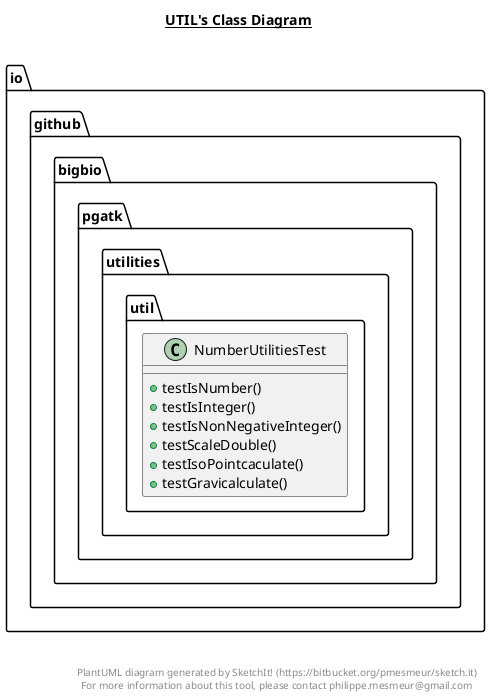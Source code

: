@startuml

title __UTIL's Class Diagram__\n

  package io.github.bigbio.pgatk.utilities.util {
    class NumberUtilitiesTest {
        + testIsNumber()
        + testIsInteger()
        + testIsNonNegativeInteger()
        + testScaleDouble()
        + testIsoPointcaculate()
        + testGravicalculate()
    }
  }
  



right footer


PlantUML diagram generated by SketchIt! (https://bitbucket.org/pmesmeur/sketch.it)
For more information about this tool, please contact philippe.mesmeur@gmail.com
endfooter

@enduml
